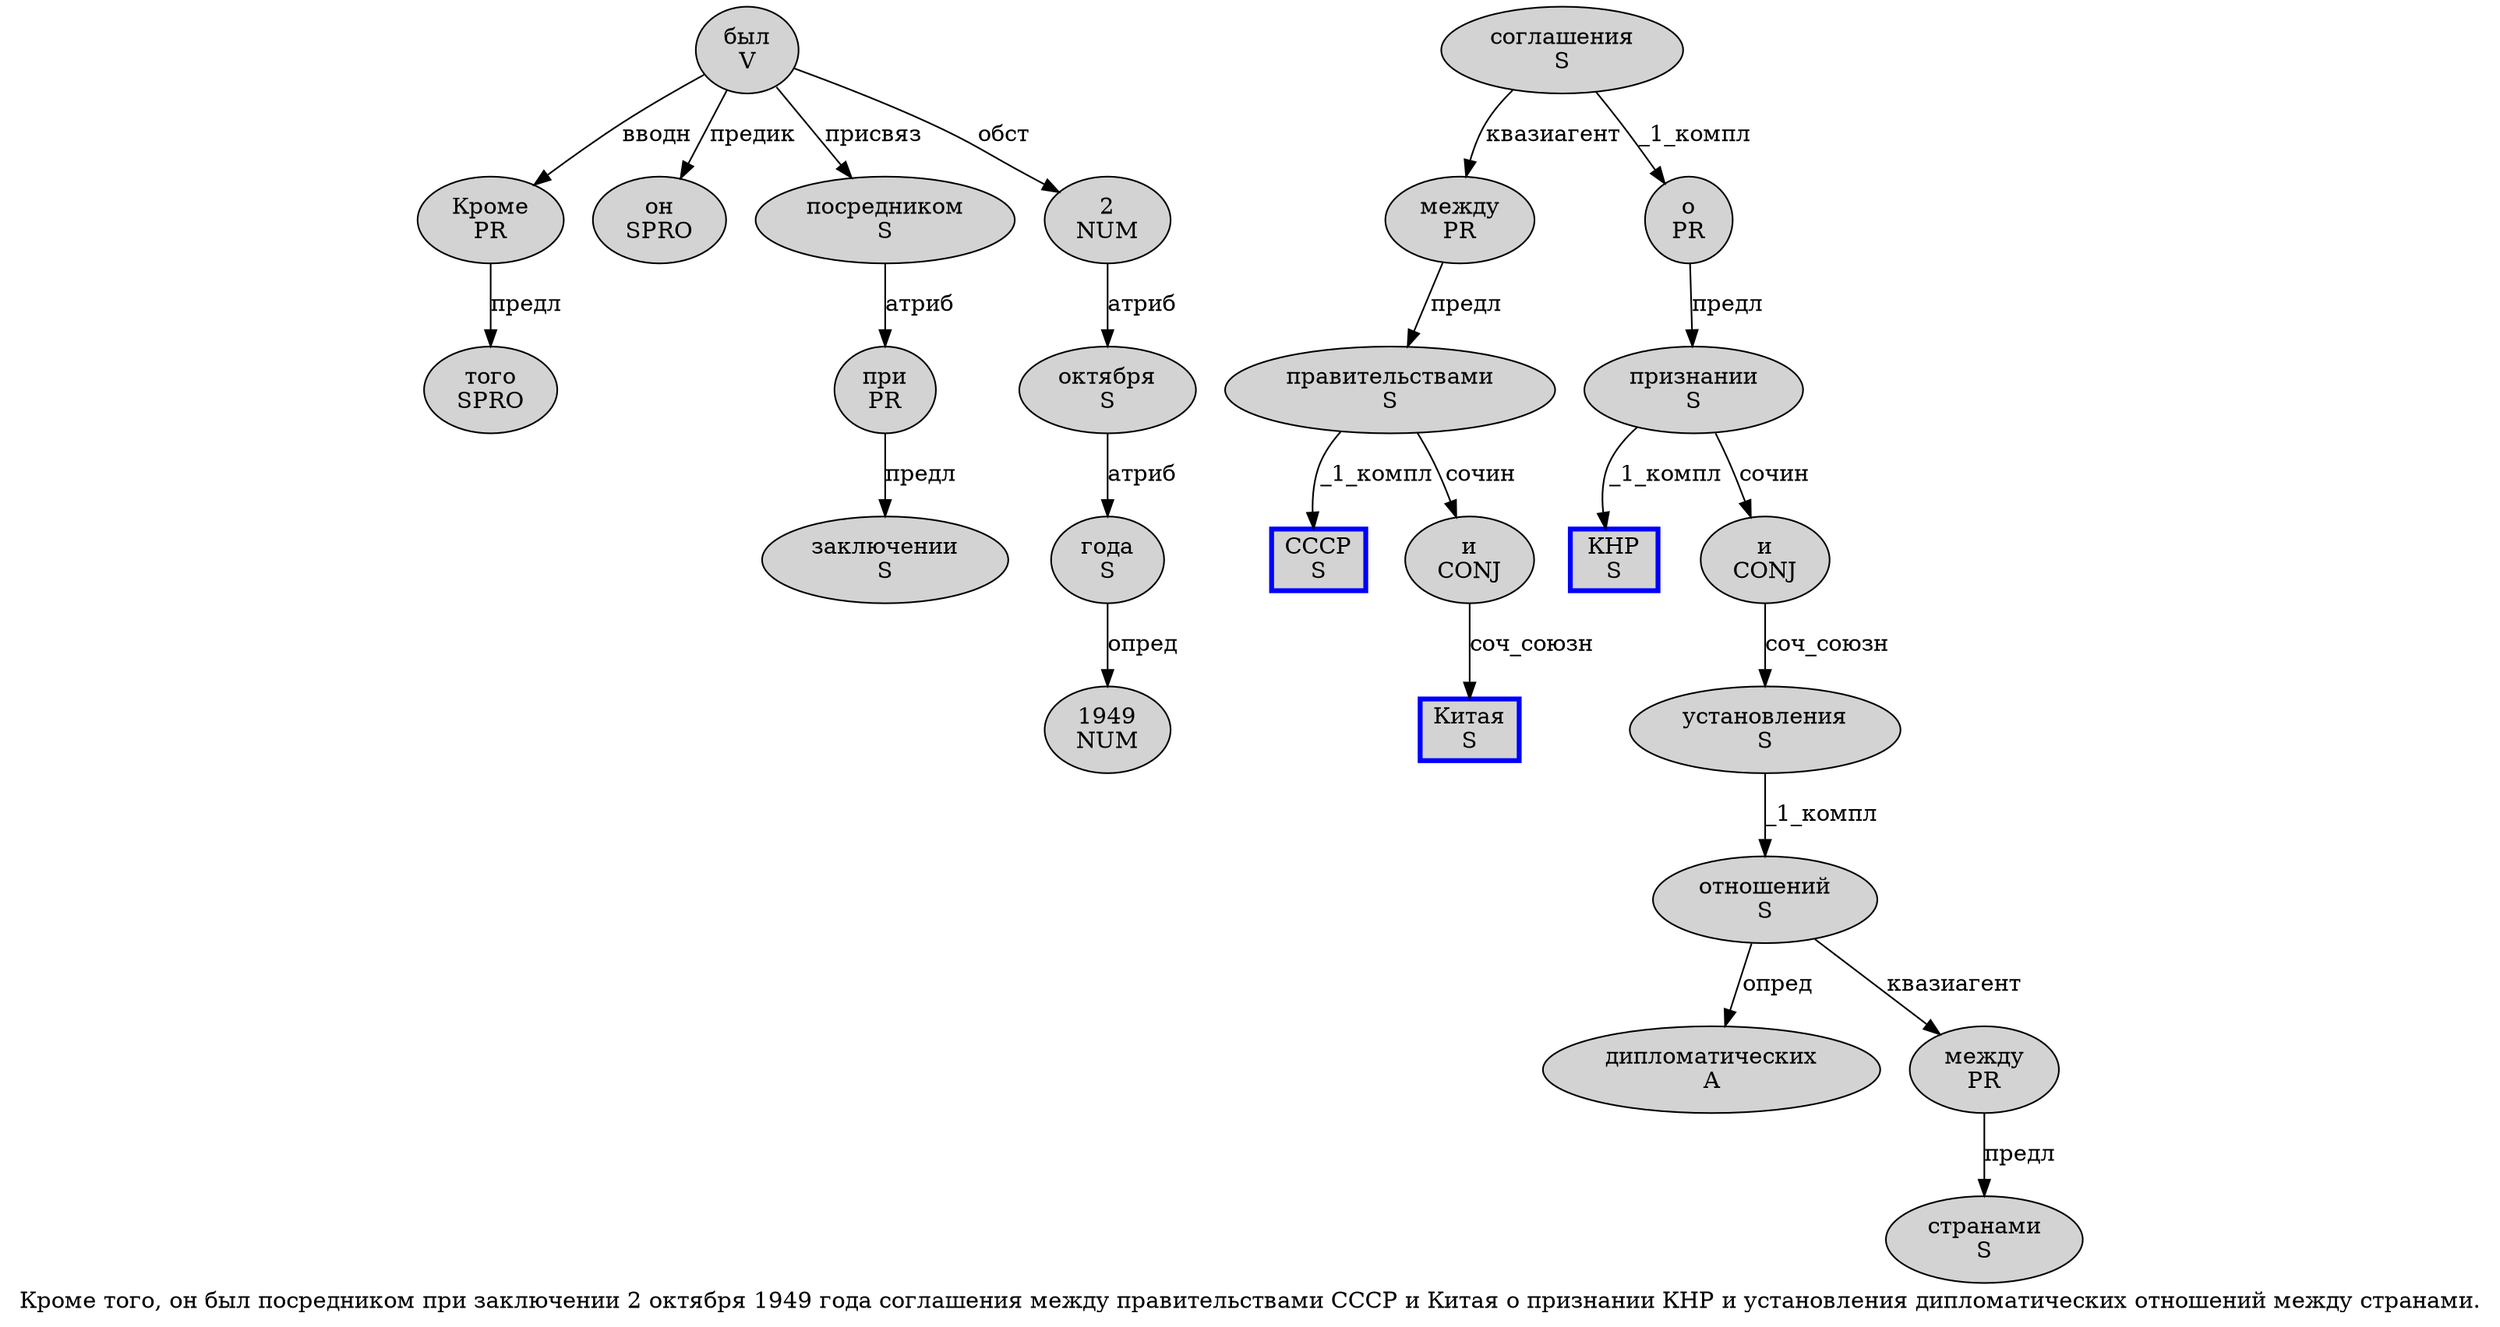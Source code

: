 digraph SENTENCE_142 {
	graph [label="Кроме того, он был посредником при заключении 2 октября 1949 года соглашения между правительствами СССР и Китая о признании КНР и установления дипломатических отношений между странами."]
	node [style=filled]
		0 [label="Кроме
PR" color="" fillcolor=lightgray penwidth=1 shape=ellipse]
		1 [label="того
SPRO" color="" fillcolor=lightgray penwidth=1 shape=ellipse]
		3 [label="он
SPRO" color="" fillcolor=lightgray penwidth=1 shape=ellipse]
		4 [label="был
V" color="" fillcolor=lightgray penwidth=1 shape=ellipse]
		5 [label="посредником
S" color="" fillcolor=lightgray penwidth=1 shape=ellipse]
		6 [label="при
PR" color="" fillcolor=lightgray penwidth=1 shape=ellipse]
		7 [label="заключении
S" color="" fillcolor=lightgray penwidth=1 shape=ellipse]
		8 [label="2
NUM" color="" fillcolor=lightgray penwidth=1 shape=ellipse]
		9 [label="октября
S" color="" fillcolor=lightgray penwidth=1 shape=ellipse]
		10 [label="1949
NUM" color="" fillcolor=lightgray penwidth=1 shape=ellipse]
		11 [label="года
S" color="" fillcolor=lightgray penwidth=1 shape=ellipse]
		12 [label="соглашения
S" color="" fillcolor=lightgray penwidth=1 shape=ellipse]
		13 [label="между
PR" color="" fillcolor=lightgray penwidth=1 shape=ellipse]
		14 [label="правительствами
S" color="" fillcolor=lightgray penwidth=1 shape=ellipse]
		15 [label="СССР
S" color=blue fillcolor=lightgray penwidth=3 shape=box]
		16 [label="и
CONJ" color="" fillcolor=lightgray penwidth=1 shape=ellipse]
		17 [label="Китая
S" color=blue fillcolor=lightgray penwidth=3 shape=box]
		18 [label="о
PR" color="" fillcolor=lightgray penwidth=1 shape=ellipse]
		19 [label="признании
S" color="" fillcolor=lightgray penwidth=1 shape=ellipse]
		20 [label="КНР
S" color=blue fillcolor=lightgray penwidth=3 shape=box]
		21 [label="и
CONJ" color="" fillcolor=lightgray penwidth=1 shape=ellipse]
		22 [label="установления
S" color="" fillcolor=lightgray penwidth=1 shape=ellipse]
		23 [label="дипломатических
A" color="" fillcolor=lightgray penwidth=1 shape=ellipse]
		24 [label="отношений
S" color="" fillcolor=lightgray penwidth=1 shape=ellipse]
		25 [label="между
PR" color="" fillcolor=lightgray penwidth=1 shape=ellipse]
		26 [label="странами
S" color="" fillcolor=lightgray penwidth=1 shape=ellipse]
			19 -> 20 [label="_1_компл"]
			19 -> 21 [label="сочин"]
			4 -> 0 [label="вводн"]
			4 -> 3 [label="предик"]
			4 -> 5 [label="присвяз"]
			4 -> 8 [label="обст"]
			21 -> 22 [label="соч_союзн"]
			0 -> 1 [label="предл"]
			8 -> 9 [label="атриб"]
			13 -> 14 [label="предл"]
			11 -> 10 [label="опред"]
			9 -> 11 [label="атриб"]
			22 -> 24 [label="_1_компл"]
			6 -> 7 [label="предл"]
			16 -> 17 [label="соч_союзн"]
			25 -> 26 [label="предл"]
			18 -> 19 [label="предл"]
			5 -> 6 [label="атриб"]
			14 -> 15 [label="_1_компл"]
			14 -> 16 [label="сочин"]
			12 -> 13 [label="квазиагент"]
			12 -> 18 [label="_1_компл"]
			24 -> 23 [label="опред"]
			24 -> 25 [label="квазиагент"]
}
